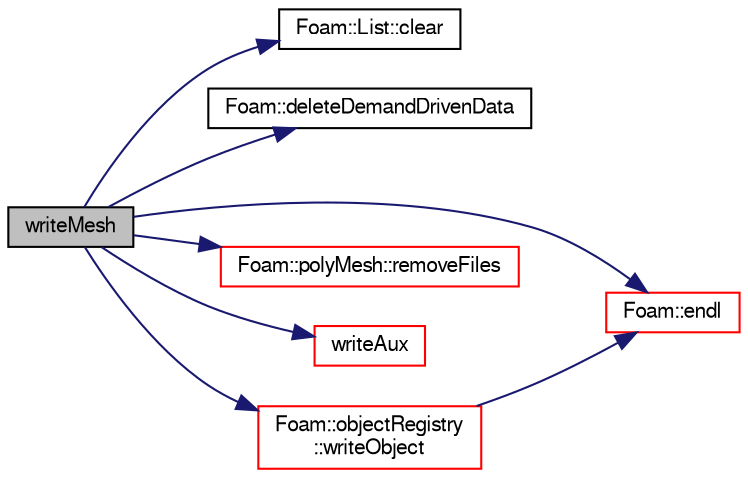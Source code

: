 digraph "writeMesh"
{
  bgcolor="transparent";
  edge [fontname="FreeSans",fontsize="10",labelfontname="FreeSans",labelfontsize="10"];
  node [fontname="FreeSans",fontsize="10",shape=record];
  rankdir="LR";
  Node1018 [label="writeMesh",height=0.2,width=0.4,color="black", fillcolor="grey75", style="filled", fontcolor="black"];
  Node1018 -> Node1019 [color="midnightblue",fontsize="10",style="solid",fontname="FreeSans"];
  Node1019 [label="Foam::List::clear",height=0.2,width=0.4,color="black",URL="$a25694.html#ac8bb3912a3ce86b15842e79d0b421204",tooltip="Clear the list, i.e. set size to zero. "];
  Node1018 -> Node1020 [color="midnightblue",fontsize="10",style="solid",fontname="FreeSans"];
  Node1020 [label="Foam::deleteDemandDrivenData",height=0.2,width=0.4,color="black",URL="$a21124.html#a676ff999562d389fd174d693e17d230a"];
  Node1018 -> Node1021 [color="midnightblue",fontsize="10",style="solid",fontname="FreeSans"];
  Node1021 [label="Foam::endl",height=0.2,width=0.4,color="red",URL="$a21124.html#a2db8fe02a0d3909e9351bb4275b23ce4",tooltip="Add newline and flush stream. "];
  Node1018 -> Node1023 [color="midnightblue",fontsize="10",style="solid",fontname="FreeSans"];
  Node1023 [label="Foam::polyMesh::removeFiles",height=0.2,width=0.4,color="red",URL="$a27410.html#ab5e5cb1a8fff66e20916f2cb55598650",tooltip="Remove all files from mesh instance. "];
  Node1018 -> Node1377 [color="midnightblue",fontsize="10",style="solid",fontname="FreeSans"];
  Node1377 [label="writeAux",height=0.2,width=0.4,color="red",URL="$a21326.html#a69cf38a0328cb0a300ce52095582764e",tooltip="Write auxiliary information. "];
  Node1018 -> Node1256 [color="midnightblue",fontsize="10",style="solid",fontname="FreeSans"];
  Node1256 [label="Foam::objectRegistry\l::writeObject",height=0.2,width=0.4,color="red",URL="$a26326.html#aac52c08633b4e1e66bc6fb382b7ec674",tooltip="Write the objects. "];
  Node1256 -> Node1021 [color="midnightblue",fontsize="10",style="solid",fontname="FreeSans"];
}
